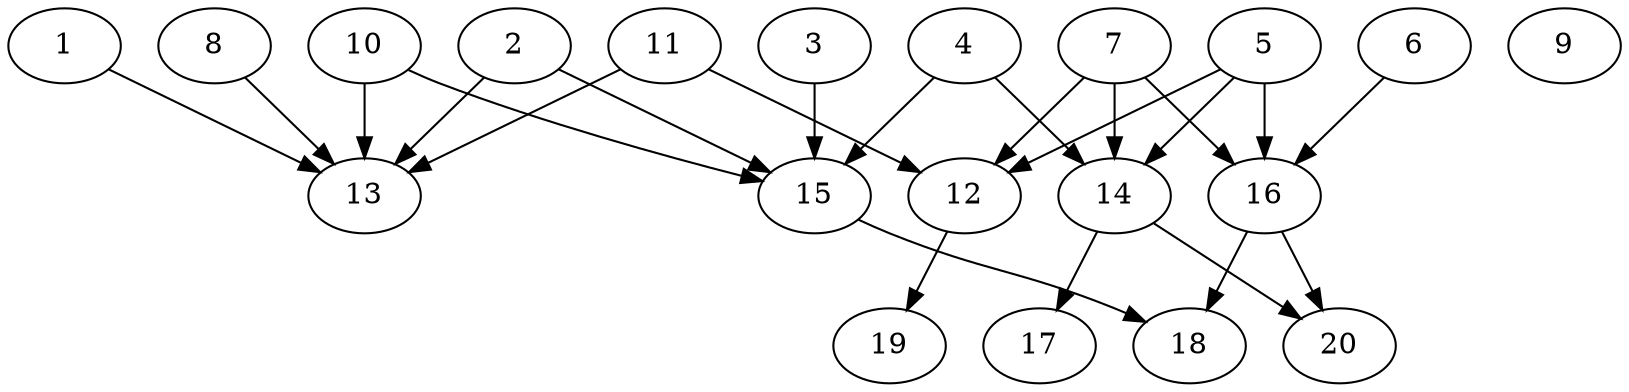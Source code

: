 // DAG automatically generated by daggen at Wed Jul 24 21:27:05 2019
// ./daggen --dot -n 20 --ccr 0.3 --fat 0.7 --regular 0.5 --density 0.5 --mindata 5242880 --maxdata 52428800 
digraph G {
  1 [size="131560107", alpha="0.09", expect_size="39468032"] 
  1 -> 13 [size ="39468032"]
  2 [size="21176320", alpha="0.09", expect_size="6352896"] 
  2 -> 13 [size ="6352896"]
  2 -> 15 [size ="6352896"]
  3 [size="163785387", alpha="0.10", expect_size="49135616"] 
  3 -> 15 [size ="49135616"]
  4 [size="126429867", alpha="0.07", expect_size="37928960"] 
  4 -> 14 [size ="37928960"]
  4 -> 15 [size ="37928960"]
  5 [size="109622613", alpha="0.16", expect_size="32886784"] 
  5 -> 12 [size ="32886784"]
  5 -> 14 [size ="32886784"]
  5 -> 16 [size ="32886784"]
  6 [size="42154667", alpha="0.09", expect_size="12646400"] 
  6 -> 16 [size ="12646400"]
  7 [size="52770133", alpha="0.08", expect_size="15831040"] 
  7 -> 12 [size ="15831040"]
  7 -> 14 [size ="15831040"]
  7 -> 16 [size ="15831040"]
  8 [size="36365653", alpha="0.17", expect_size="10909696"] 
  8 -> 13 [size ="10909696"]
  9 [size="92040533", alpha="0.01", expect_size="27612160"] 
  10 [size="123542187", alpha="0.06", expect_size="37062656"] 
  10 -> 13 [size ="37062656"]
  10 -> 15 [size ="37062656"]
  11 [size="164147200", alpha="0.09", expect_size="49244160"] 
  11 -> 12 [size ="49244160"]
  11 -> 13 [size ="49244160"]
  12 [size="79342933", alpha="0.02", expect_size="23802880"] 
  12 -> 19 [size ="23802880"]
  13 [size="148326400", alpha="0.17", expect_size="44497920"] 
  14 [size="72430933", alpha="0.11", expect_size="21729280"] 
  14 -> 17 [size ="21729280"]
  14 -> 20 [size ="21729280"]
  15 [size="127539200", alpha="0.09", expect_size="38261760"] 
  15 -> 18 [size ="38261760"]
  16 [size="92177067", alpha="0.06", expect_size="27653120"] 
  16 -> 18 [size ="27653120"]
  16 -> 20 [size ="27653120"]
  17 [size="163512320", alpha="0.08", expect_size="49053696"] 
  18 [size="67734187", alpha="0.09", expect_size="20320256"] 
  19 [size="44165120", alpha="0.06", expect_size="13249536"] 
  20 [size="48663893", alpha="0.04", expect_size="14599168"] 
}
